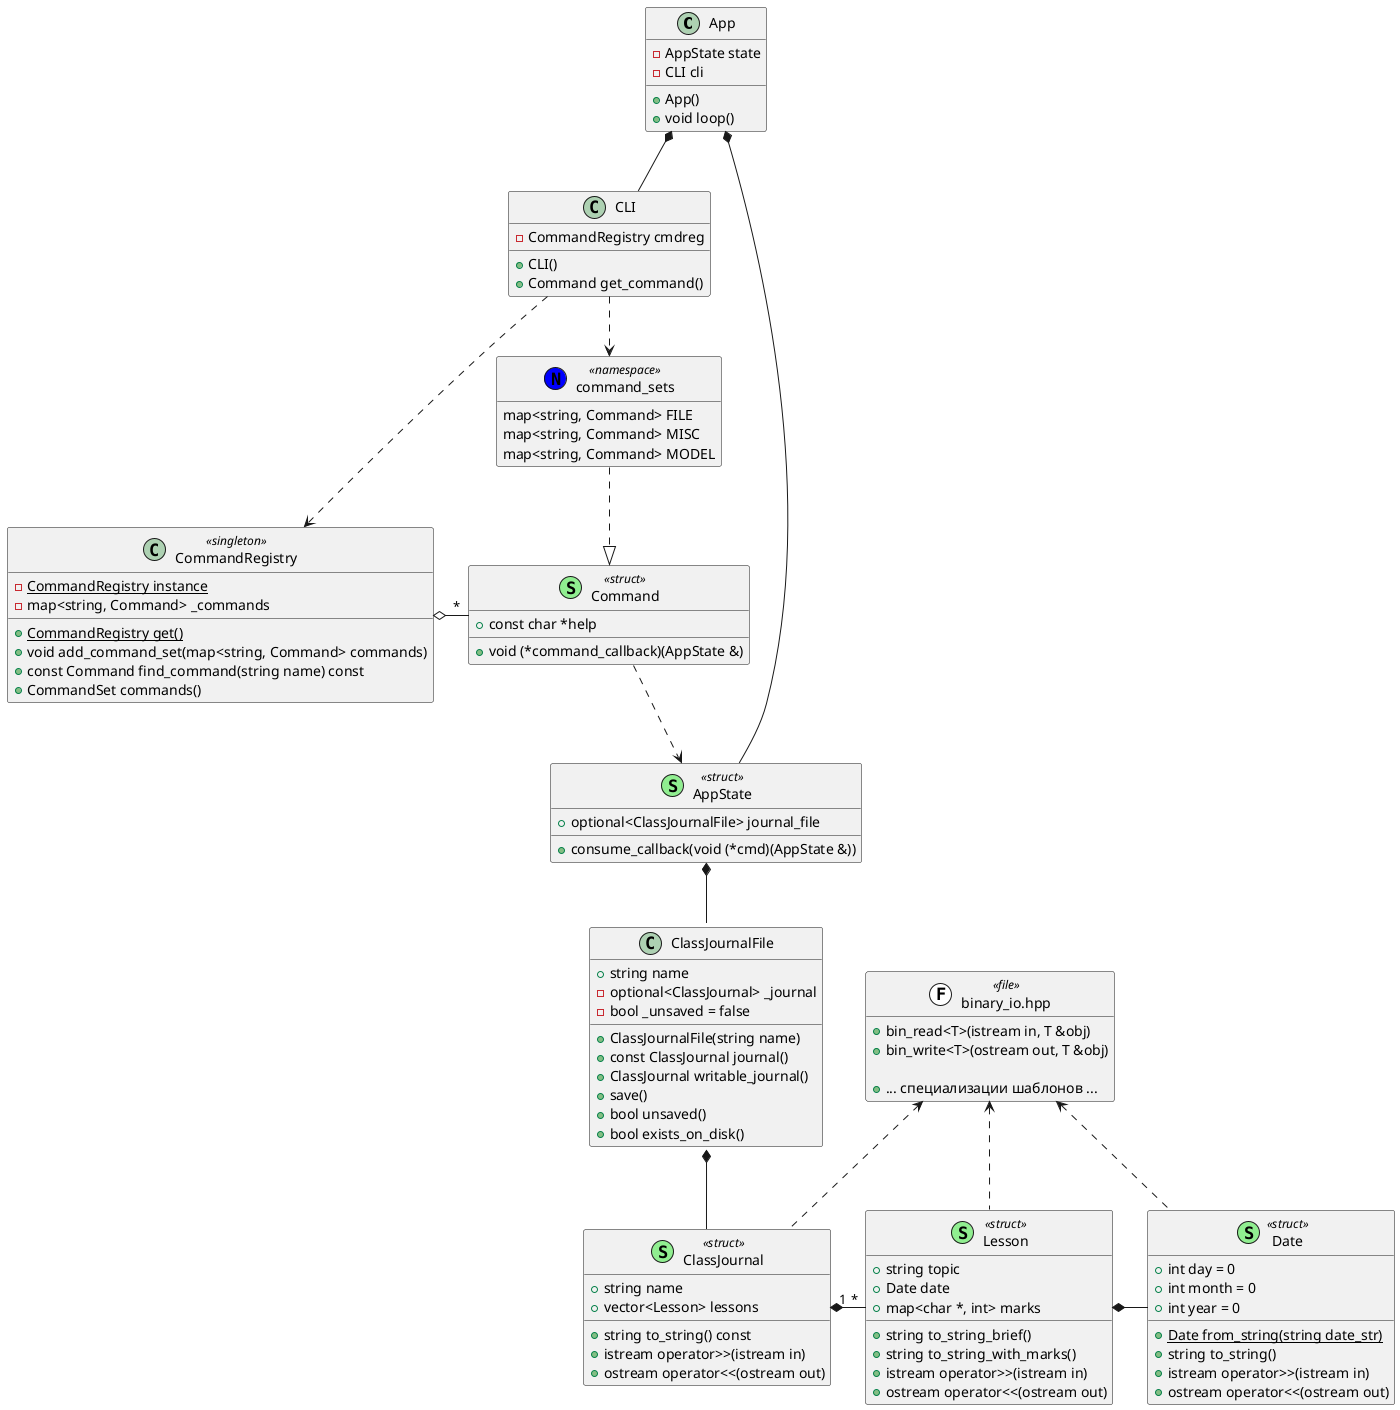@startuml IO_Override_9

hide empty members
remove FileIsEmptyException
set namespaceSeparator none

' class main.cpp <<(F,white) file>> {
'     App app
'     int main()
' }
' main.cpp::app *-- App
' main.cpp::main ..> CommandRegistry
' main.cpp::main ..> command_sets

class App {
    - AppState state
    - CLI cli

    + App()
    + void loop()
}
App *-- CLI
App *-- AppState

class CLI {
    + CLI()
    + Command get_command()

    - CommandRegistry cmdreg
}
CLI ..> CommandRegistry
CLI ..> command_sets

class AppState <<(S,lightgreen) struct>> {
    + optional<ClassJournalFile> journal_file
    + consume_callback(void (*cmd)(AppState &))
}
AppState *-- ClassJournalFile

together {
    class Command <<(S,lightgreen) struct>> {
        + const char *help
        + void (*command_callback)(AppState &)
    }
    Command ..> AppState

    class CommandRegistry <<singleton>> {
        - {static} CommandRegistry instance
        - map<string, Command> _commands

        + {static} CommandRegistry get()
        + void add_command_set(map<string, Command> commands)
        + const Command find_command(string name) const
        + CommandSet commands()
    }
    CommandRegistry o- "*" Command

    class command_sets<<(N,blue) namespace>> {
        map<string, Command> FILE
        map<string, Command> MISC
        map<string, Command> MODEL
    }
    command_sets ..|> Command
}
' note top : Команды содержатся\nв глобальном массиве COMMANDS в commands.cpp.

together {
    class ClassJournalFile {
        + string name
        - optional<ClassJournal> _journal
        - bool _unsaved = false

        + ClassJournalFile(string name)
        + const ClassJournal journal()
        + ClassJournal writable_journal()
        + save()
        + bool unsaved()
        + bool exists_on_disk()
    }
    ClassJournalFile *-- ClassJournal

    class ClassJournal <<(S,lightgreen) struct>> {
        + string name
        + vector<Lesson> lessons

        + string to_string() const
        + istream operator>>(istream in)
        + ostream operator<<(ostream out)
    }
    ClassJournal "1" *- "*" Lesson
}

class FileIsEmptyException <<(E,red) exception>>
FileIsEmptyException <. ClassJournalFile::load

class Lesson <<(S,lightgreen) struct>> {
    + string topic
    + Date date
    + map<char *, int> marks

    + string to_string_brief()
    + string to_string_with_marks()
    + istream operator>>(istream in)
    + ostream operator<<(ostream out)
}
Lesson *- Date

class Date <<(S,lightgreen) struct>> {
    + int day = 0
    + int month = 0
    + int year = 0

    + {static} Date from_string(string date_str)
    + string to_string()
    + istream operator>>(istream in)
    + ostream operator<<(ostream out)
}

class binary_io.hpp <<(F,white) file>> {
    + bin_read<T>(istream in, T &obj)
    + bin_write<T>(ostream out, T &obj)

    + {method} ... специализации шаблонов ...
}
binary_io.hpp <.. ClassJournal
binary_io.hpp <.. Lesson
binary_io.hpp <.. Date

@enduml
